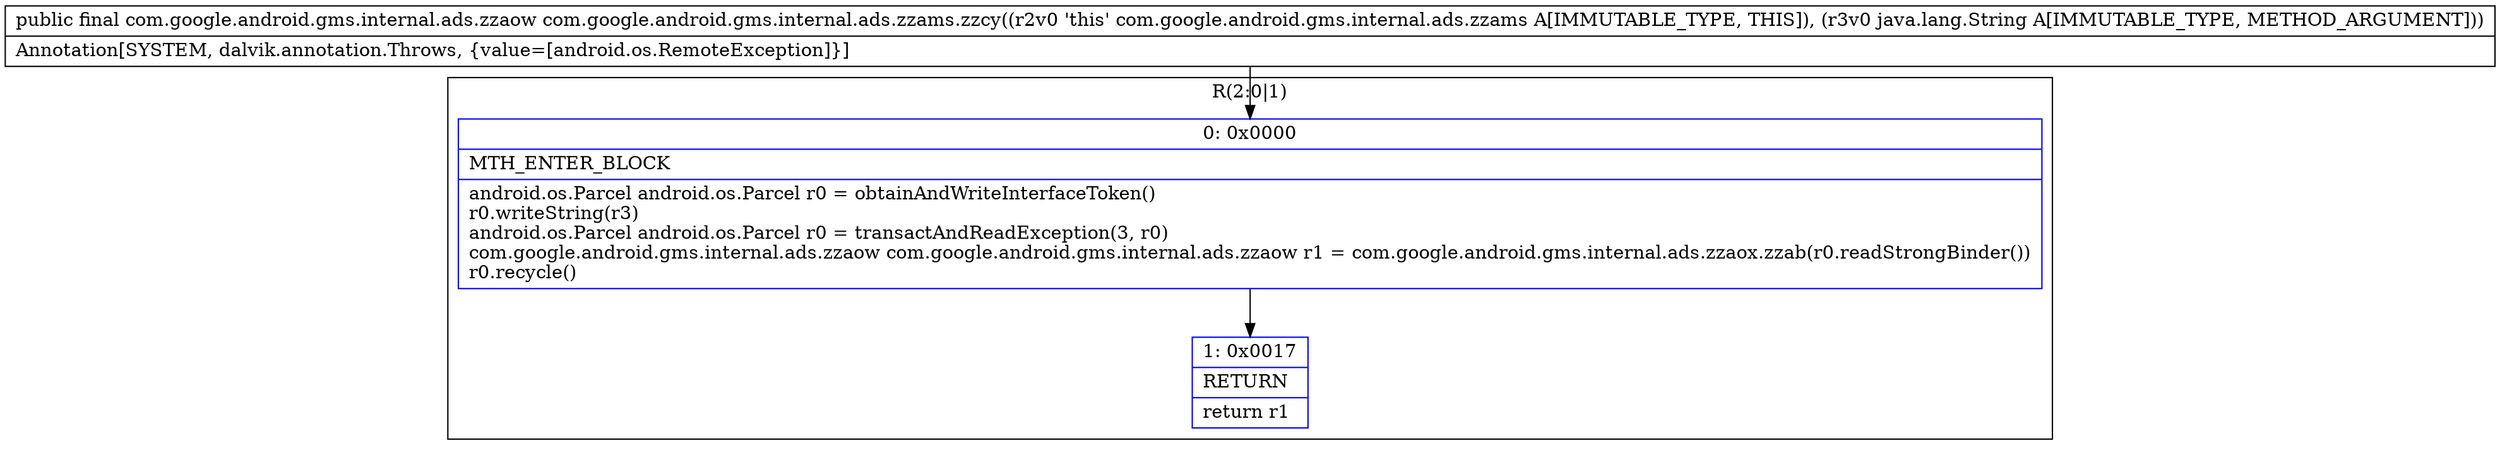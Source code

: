 digraph "CFG forcom.google.android.gms.internal.ads.zzams.zzcy(Ljava\/lang\/String;)Lcom\/google\/android\/gms\/internal\/ads\/zzaow;" {
subgraph cluster_Region_1699855379 {
label = "R(2:0|1)";
node [shape=record,color=blue];
Node_0 [shape=record,label="{0\:\ 0x0000|MTH_ENTER_BLOCK\l|android.os.Parcel android.os.Parcel r0 = obtainAndWriteInterfaceToken()\lr0.writeString(r3)\landroid.os.Parcel android.os.Parcel r0 = transactAndReadException(3, r0)\lcom.google.android.gms.internal.ads.zzaow com.google.android.gms.internal.ads.zzaow r1 = com.google.android.gms.internal.ads.zzaox.zzab(r0.readStrongBinder())\lr0.recycle()\l}"];
Node_1 [shape=record,label="{1\:\ 0x0017|RETURN\l|return r1\l}"];
}
MethodNode[shape=record,label="{public final com.google.android.gms.internal.ads.zzaow com.google.android.gms.internal.ads.zzams.zzcy((r2v0 'this' com.google.android.gms.internal.ads.zzams A[IMMUTABLE_TYPE, THIS]), (r3v0 java.lang.String A[IMMUTABLE_TYPE, METHOD_ARGUMENT]))  | Annotation[SYSTEM, dalvik.annotation.Throws, \{value=[android.os.RemoteException]\}]\l}"];
MethodNode -> Node_0;
Node_0 -> Node_1;
}

